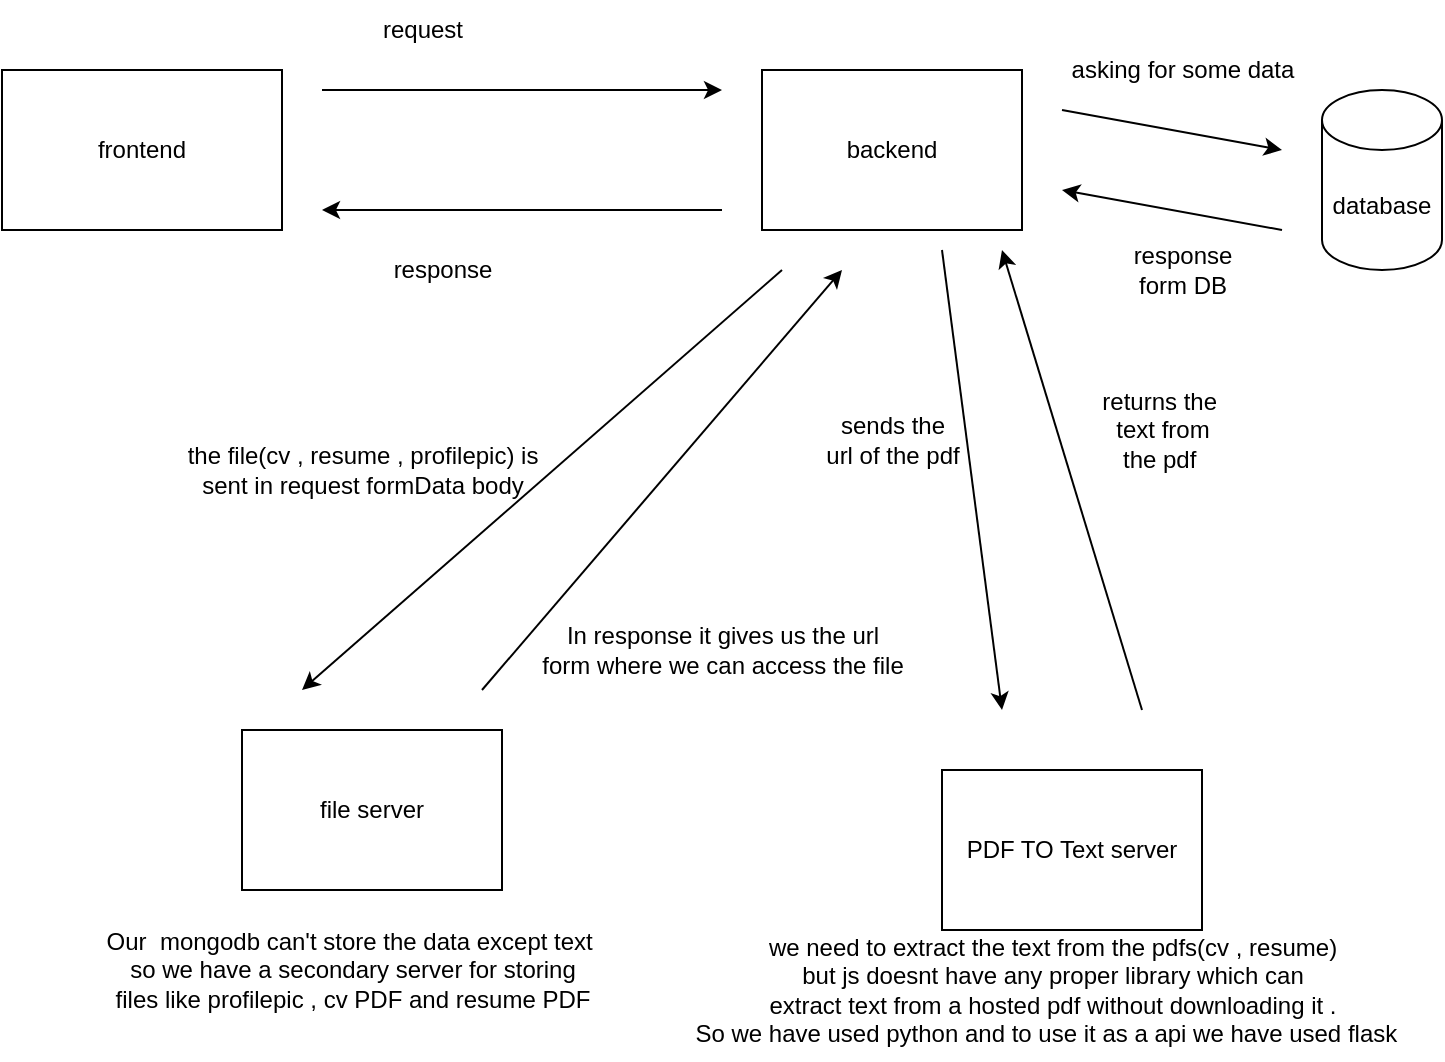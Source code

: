 <mxfile>
    <diagram id="iceRW6P3bkHeKaKPdDRj" name="Page-1">
        <mxGraphModel dx="1264" dy="780" grid="1" gridSize="10" guides="1" tooltips="1" connect="1" arrows="1" fold="1" page="1" pageScale="1" pageWidth="850" pageHeight="1100" math="0" shadow="0">
            <root>
                <mxCell id="0"/>
                <mxCell id="1" parent="0"/>
                <mxCell id="3" value="frontend" style="rounded=0;whiteSpace=wrap;html=1;" vertex="1" parent="1">
                    <mxGeometry x="110" y="120" width="140" height="80" as="geometry"/>
                </mxCell>
                <mxCell id="4" value="backend" style="rounded=0;whiteSpace=wrap;html=1;" vertex="1" parent="1">
                    <mxGeometry x="490" y="120" width="130" height="80" as="geometry"/>
                </mxCell>
                <mxCell id="5" value="file server" style="rounded=0;whiteSpace=wrap;html=1;" vertex="1" parent="1">
                    <mxGeometry x="230" y="450" width="130" height="80" as="geometry"/>
                </mxCell>
                <mxCell id="6" value="PDF TO Text server" style="rounded=0;whiteSpace=wrap;html=1;" vertex="1" parent="1">
                    <mxGeometry x="580" y="470" width="130" height="80" as="geometry"/>
                </mxCell>
                <mxCell id="7" value="database" style="shape=cylinder3;whiteSpace=wrap;html=1;boundedLbl=1;backgroundOutline=1;size=15;" vertex="1" parent="1">
                    <mxGeometry x="770" y="130" width="60" height="90" as="geometry"/>
                </mxCell>
                <mxCell id="8" value="" style="endArrow=classic;html=1;" edge="1" parent="1">
                    <mxGeometry width="50" height="50" relative="1" as="geometry">
                        <mxPoint x="270" y="130" as="sourcePoint"/>
                        <mxPoint x="470" y="130" as="targetPoint"/>
                    </mxGeometry>
                </mxCell>
                <mxCell id="9" value="" style="endArrow=classic;html=1;" edge="1" parent="1">
                    <mxGeometry width="50" height="50" relative="1" as="geometry">
                        <mxPoint x="470" y="190" as="sourcePoint"/>
                        <mxPoint x="270" y="190" as="targetPoint"/>
                    </mxGeometry>
                </mxCell>
                <mxCell id="10" value="" style="endArrow=classic;html=1;" edge="1" parent="1">
                    <mxGeometry width="50" height="50" relative="1" as="geometry">
                        <mxPoint x="640" y="140" as="sourcePoint"/>
                        <mxPoint x="750" y="160" as="targetPoint"/>
                    </mxGeometry>
                </mxCell>
                <mxCell id="11" value="" style="endArrow=classic;html=1;" edge="1" parent="1">
                    <mxGeometry width="50" height="50" relative="1" as="geometry">
                        <mxPoint x="750" y="200" as="sourcePoint"/>
                        <mxPoint x="640" y="180" as="targetPoint"/>
                    </mxGeometry>
                </mxCell>
                <mxCell id="13" value="" style="endArrow=classic;html=1;" edge="1" parent="1">
                    <mxGeometry width="50" height="50" relative="1" as="geometry">
                        <mxPoint x="500" y="220" as="sourcePoint"/>
                        <mxPoint x="260" y="430" as="targetPoint"/>
                    </mxGeometry>
                </mxCell>
                <mxCell id="14" value="Our&amp;nbsp; mongodb can't store the data except text&amp;nbsp;&lt;br&gt;so we have a secondary server for storing&lt;br&gt;&amp;nbsp;files like profilepic , cv PDF and resume PDF&amp;nbsp;" style="text;html=1;align=center;verticalAlign=middle;resizable=0;points=[];autosize=1;strokeColor=none;fillColor=none;" vertex="1" parent="1">
                    <mxGeometry x="150" y="540" width="270" height="60" as="geometry"/>
                </mxCell>
                <mxCell id="15" value="we need to extract the text from the pdfs(cv , resume) &lt;br&gt;but js doesnt have any proper library which can &lt;br&gt;extract text from a hosted pdf without downloading it . &lt;br&gt;So we have used python and to use it as a api we have used flask&amp;nbsp;&amp;nbsp;" style="text;html=1;align=center;verticalAlign=middle;resizable=0;points=[];autosize=1;strokeColor=none;fillColor=none;" vertex="1" parent="1">
                    <mxGeometry x="445" y="545" width="380" height="70" as="geometry"/>
                </mxCell>
                <mxCell id="16" value="the file(cv , resume , profilepic) is&lt;br&gt;&amp;nbsp;sent in request formData body&amp;nbsp;&lt;br&gt;" style="text;html=1;align=center;verticalAlign=middle;resizable=0;points=[];autosize=1;strokeColor=none;fillColor=none;" vertex="1" parent="1">
                    <mxGeometry x="190" y="300" width="200" height="40" as="geometry"/>
                </mxCell>
                <mxCell id="17" value="" style="endArrow=classic;html=1;" edge="1" parent="1">
                    <mxGeometry width="50" height="50" relative="1" as="geometry">
                        <mxPoint x="350" y="430" as="sourcePoint"/>
                        <mxPoint x="530" y="220" as="targetPoint"/>
                    </mxGeometry>
                </mxCell>
                <mxCell id="18" value="In response it gives us the url &lt;br&gt;form where we can access the file" style="text;html=1;align=center;verticalAlign=middle;resizable=0;points=[];autosize=1;strokeColor=none;fillColor=none;" vertex="1" parent="1">
                    <mxGeometry x="370" y="390" width="200" height="40" as="geometry"/>
                </mxCell>
                <mxCell id="21" value="" style="endArrow=classic;html=1;" edge="1" parent="1">
                    <mxGeometry width="50" height="50" relative="1" as="geometry">
                        <mxPoint x="580" y="210" as="sourcePoint"/>
                        <mxPoint x="610" y="440" as="targetPoint"/>
                    </mxGeometry>
                </mxCell>
                <mxCell id="22" value="sends the &lt;br&gt;url of the pdf" style="text;html=1;align=center;verticalAlign=middle;resizable=0;points=[];autosize=1;strokeColor=none;fillColor=none;" vertex="1" parent="1">
                    <mxGeometry x="510" y="285" width="90" height="40" as="geometry"/>
                </mxCell>
                <mxCell id="23" value="" style="endArrow=classic;html=1;" edge="1" parent="1">
                    <mxGeometry width="50" height="50" relative="1" as="geometry">
                        <mxPoint x="680" y="440" as="sourcePoint"/>
                        <mxPoint x="610" y="210" as="targetPoint"/>
                    </mxGeometry>
                </mxCell>
                <mxCell id="24" value="returns the&amp;nbsp;&lt;br&gt;text from &lt;br&gt;the pdf&amp;nbsp;" style="text;html=1;align=center;verticalAlign=middle;resizable=0;points=[];autosize=1;strokeColor=none;fillColor=none;" vertex="1" parent="1">
                    <mxGeometry x="650" y="270" width="80" height="60" as="geometry"/>
                </mxCell>
                <mxCell id="26" value="request" style="text;html=1;align=center;verticalAlign=middle;resizable=0;points=[];autosize=1;strokeColor=none;fillColor=none;" vertex="1" parent="1">
                    <mxGeometry x="290" y="85" width="60" height="30" as="geometry"/>
                </mxCell>
                <mxCell id="27" value="response" style="text;html=1;align=center;verticalAlign=middle;resizable=0;points=[];autosize=1;strokeColor=none;fillColor=none;" vertex="1" parent="1">
                    <mxGeometry x="295" y="205" width="70" height="30" as="geometry"/>
                </mxCell>
                <mxCell id="28" value="asking for some data" style="text;html=1;align=center;verticalAlign=middle;resizable=0;points=[];autosize=1;strokeColor=none;fillColor=none;" vertex="1" parent="1">
                    <mxGeometry x="635" y="105" width="130" height="30" as="geometry"/>
                </mxCell>
                <mxCell id="29" value="response &lt;br&gt;form DB" style="text;html=1;align=center;verticalAlign=middle;resizable=0;points=[];autosize=1;strokeColor=none;fillColor=none;" vertex="1" parent="1">
                    <mxGeometry x="665" y="200" width="70" height="40" as="geometry"/>
                </mxCell>
            </root>
        </mxGraphModel>
    </diagram>
</mxfile>